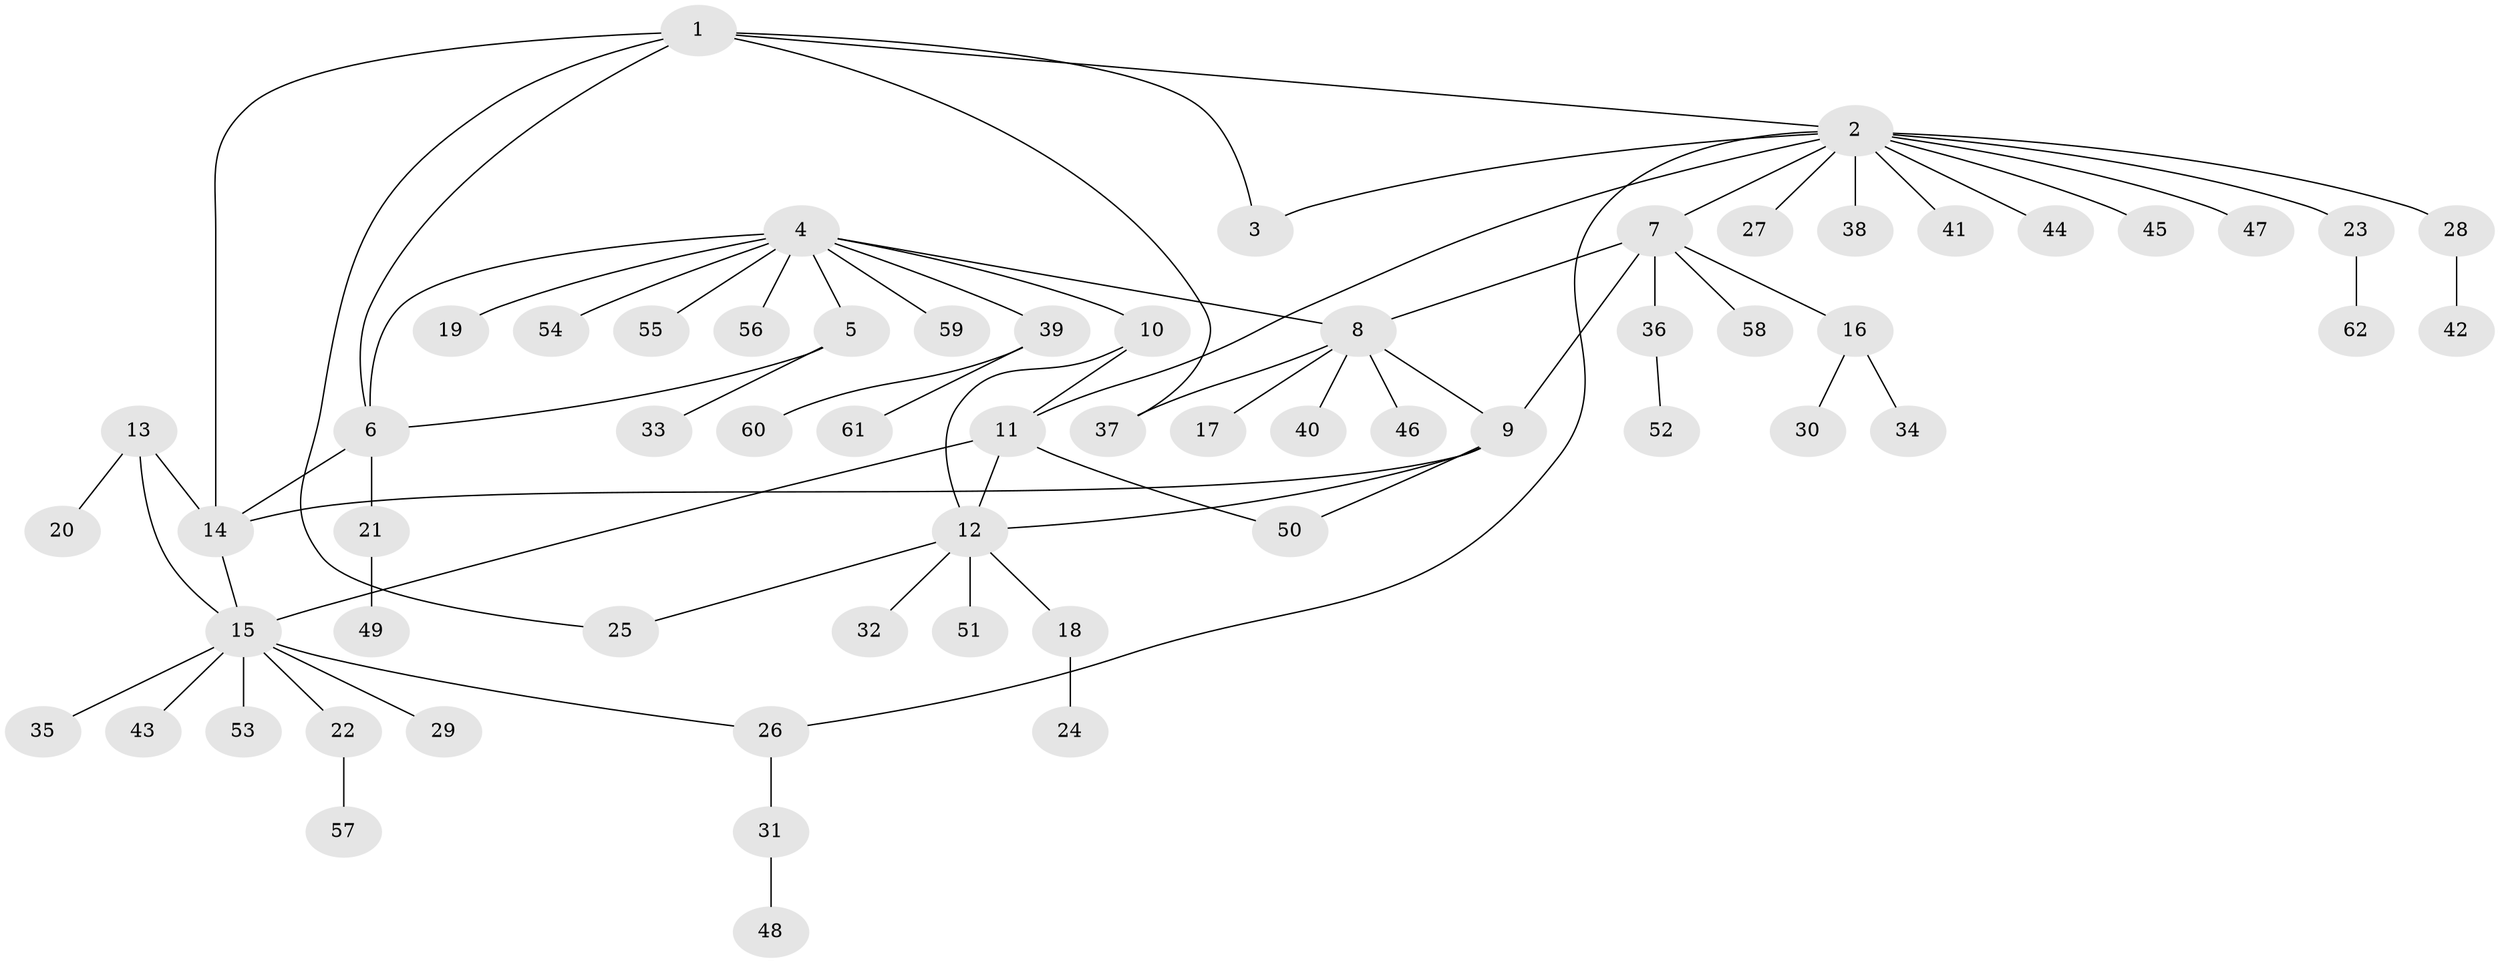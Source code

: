 // coarse degree distribution, {5: 0.06382978723404255, 12: 0.02127659574468085, 15: 0.02127659574468085, 2: 0.10638297872340426, 7: 0.0425531914893617, 3: 0.0425531914893617, 6: 0.02127659574468085, 9: 0.02127659574468085, 1: 0.6595744680851063}
// Generated by graph-tools (version 1.1) at 2025/52/02/27/25 19:52:18]
// undirected, 62 vertices, 76 edges
graph export_dot {
graph [start="1"]
  node [color=gray90,style=filled];
  1;
  2;
  3;
  4;
  5;
  6;
  7;
  8;
  9;
  10;
  11;
  12;
  13;
  14;
  15;
  16;
  17;
  18;
  19;
  20;
  21;
  22;
  23;
  24;
  25;
  26;
  27;
  28;
  29;
  30;
  31;
  32;
  33;
  34;
  35;
  36;
  37;
  38;
  39;
  40;
  41;
  42;
  43;
  44;
  45;
  46;
  47;
  48;
  49;
  50;
  51;
  52;
  53;
  54;
  55;
  56;
  57;
  58;
  59;
  60;
  61;
  62;
  1 -- 2;
  1 -- 3;
  1 -- 6;
  1 -- 14;
  1 -- 25;
  1 -- 37;
  2 -- 3;
  2 -- 7;
  2 -- 11;
  2 -- 23;
  2 -- 26;
  2 -- 27;
  2 -- 28;
  2 -- 38;
  2 -- 41;
  2 -- 44;
  2 -- 45;
  2 -- 47;
  4 -- 5;
  4 -- 6;
  4 -- 8;
  4 -- 10;
  4 -- 19;
  4 -- 39;
  4 -- 54;
  4 -- 55;
  4 -- 56;
  4 -- 59;
  5 -- 6;
  5 -- 33;
  6 -- 14;
  6 -- 21;
  7 -- 8;
  7 -- 9;
  7 -- 16;
  7 -- 36;
  7 -- 58;
  8 -- 9;
  8 -- 17;
  8 -- 37;
  8 -- 40;
  8 -- 46;
  9 -- 12;
  9 -- 14;
  9 -- 50;
  10 -- 11;
  10 -- 12;
  11 -- 12;
  11 -- 15;
  11 -- 50;
  12 -- 18;
  12 -- 25;
  12 -- 32;
  12 -- 51;
  13 -- 14;
  13 -- 15;
  13 -- 20;
  14 -- 15;
  15 -- 22;
  15 -- 26;
  15 -- 29;
  15 -- 35;
  15 -- 43;
  15 -- 53;
  16 -- 30;
  16 -- 34;
  18 -- 24;
  21 -- 49;
  22 -- 57;
  23 -- 62;
  26 -- 31;
  28 -- 42;
  31 -- 48;
  36 -- 52;
  39 -- 60;
  39 -- 61;
}
